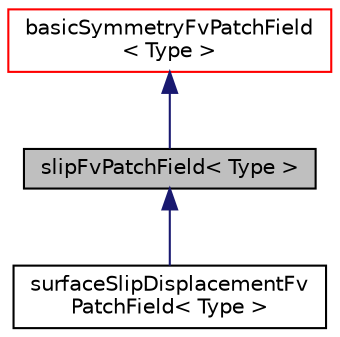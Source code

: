 digraph "slipFvPatchField&lt; Type &gt;"
{
  bgcolor="transparent";
  edge [fontname="Helvetica",fontsize="10",labelfontname="Helvetica",labelfontsize="10"];
  node [fontname="Helvetica",fontsize="10",shape=record];
  Node1 [label="slipFvPatchField\< Type \>",height=0.2,width=0.4,color="black", fillcolor="grey75", style="filled", fontcolor="black"];
  Node2 -> Node1 [dir="back",color="midnightblue",fontsize="10",style="solid",fontname="Helvetica"];
  Node2 [label="basicSymmetryFvPatchField\l\< Type \>",height=0.2,width=0.4,color="red",URL="$a00119.html",tooltip="A symmetry patch. "];
  Node1 -> Node3 [dir="back",color="midnightblue",fontsize="10",style="solid",fontname="Helvetica"];
  Node3 [label="surfaceSlipDisplacementFv\lPatchField\< Type \>",height=0.2,width=0.4,color="black",URL="$a02570.html",tooltip="fvPatchField corresponding to surfaceSlipDisplacementPointPatchField. Is just a slip type since all h..."];
}
